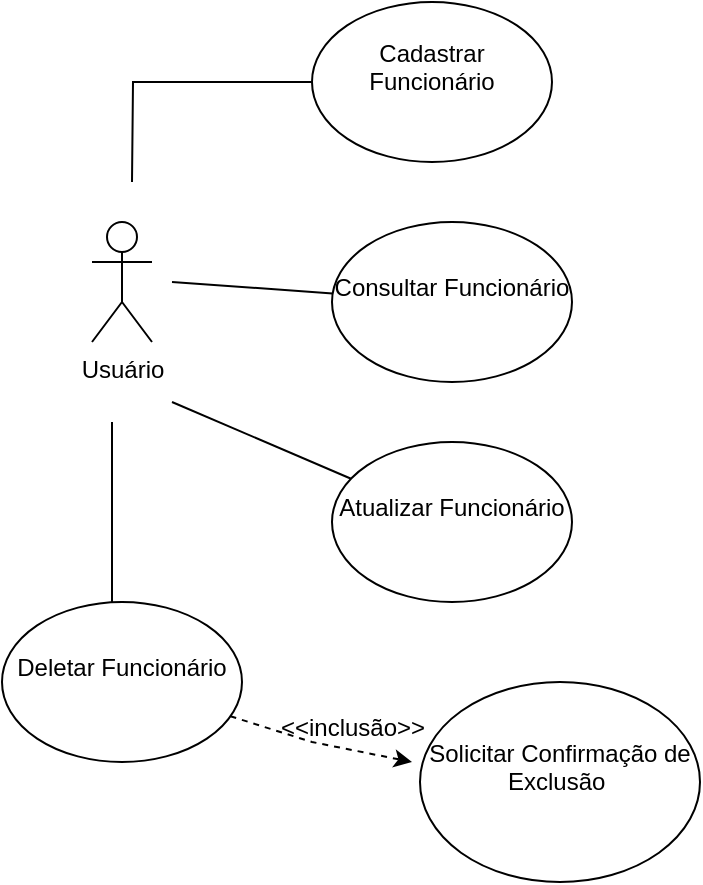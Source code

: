 <mxfile version="24.8.3" pages="3">
  <diagram name="Página-1" id="IevR8n8IGhwJeJifm0HI">
    <mxGraphModel dx="1434" dy="772" grid="1" gridSize="10" guides="1" tooltips="1" connect="1" arrows="1" fold="1" page="1" pageScale="1" pageWidth="827" pageHeight="1169" math="0" shadow="0">
      <root>
        <mxCell id="0" />
        <mxCell id="1" parent="0" />
        <mxCell id="CCyiiPosAExVwUWFHf0E-1" value="&lt;div&gt;Usuário&lt;/div&gt;&lt;div&gt;&lt;br&gt;&lt;/div&gt;" style="shape=umlActor;html=1;verticalLabelPosition=bottom;verticalAlign=top;align=center;" vertex="1" parent="1">
          <mxGeometry x="110" y="110" width="30" height="60" as="geometry" />
        </mxCell>
        <mxCell id="CCyiiPosAExVwUWFHf0E-7" style="edgeStyle=orthogonalEdgeStyle;rounded=0;orthogonalLoop=1;jettySize=auto;html=1;endArrow=none;endFill=0;" edge="1" parent="1" source="CCyiiPosAExVwUWFHf0E-2">
          <mxGeometry relative="1" as="geometry">
            <mxPoint x="130" y="90" as="targetPoint" />
          </mxGeometry>
        </mxCell>
        <mxCell id="CCyiiPosAExVwUWFHf0E-2" value="Cadastrar Funcionário&lt;div&gt;&lt;br&gt;&lt;/div&gt;" style="ellipse;whiteSpace=wrap;html=1;" vertex="1" parent="1">
          <mxGeometry x="220" width="120" height="80" as="geometry" />
        </mxCell>
        <mxCell id="CCyiiPosAExVwUWFHf0E-9" style="rounded=0;orthogonalLoop=1;jettySize=auto;html=1;endArrow=none;endFill=0;" edge="1" parent="1" source="CCyiiPosAExVwUWFHf0E-3">
          <mxGeometry relative="1" as="geometry">
            <mxPoint x="150" y="140" as="targetPoint" />
          </mxGeometry>
        </mxCell>
        <mxCell id="CCyiiPosAExVwUWFHf0E-3" value="Consultar Funcionário&lt;div&gt;&lt;br&gt;&lt;/div&gt;" style="ellipse;whiteSpace=wrap;html=1;" vertex="1" parent="1">
          <mxGeometry x="230" y="110" width="120" height="80" as="geometry" />
        </mxCell>
        <mxCell id="CCyiiPosAExVwUWFHf0E-10" style="rounded=0;orthogonalLoop=1;jettySize=auto;html=1;endArrow=none;endFill=0;" edge="1" parent="1" source="CCyiiPosAExVwUWFHf0E-4">
          <mxGeometry relative="1" as="geometry">
            <mxPoint x="150" y="200" as="targetPoint" />
          </mxGeometry>
        </mxCell>
        <mxCell id="CCyiiPosAExVwUWFHf0E-4" value="Atualizar Funcionário&lt;div&gt;&lt;br&gt;&lt;/div&gt;" style="ellipse;whiteSpace=wrap;html=1;" vertex="1" parent="1">
          <mxGeometry x="230" y="220" width="120" height="80" as="geometry" />
        </mxCell>
        <mxCell id="CCyiiPosAExVwUWFHf0E-5" value="Solicitar Confirmação de Exclusão&amp;nbsp;&lt;div&gt;&lt;br&gt;&lt;/div&gt;" style="ellipse;whiteSpace=wrap;html=1;" vertex="1" parent="1">
          <mxGeometry x="274" y="340" width="140" height="100" as="geometry" />
        </mxCell>
        <mxCell id="CCyiiPosAExVwUWFHf0E-11" style="rounded=0;orthogonalLoop=1;jettySize=auto;html=1;endArrow=none;endFill=0;" edge="1" parent="1">
          <mxGeometry relative="1" as="geometry">
            <mxPoint x="120" y="210" as="targetPoint" />
            <mxPoint x="120" y="310" as="sourcePoint" />
          </mxGeometry>
        </mxCell>
        <mxCell id="4ZOl50Vd5NmkhNTzHedt-1" style="rounded=0;orthogonalLoop=1;jettySize=auto;html=1;dashed=1;" edge="1" parent="1" source="CCyiiPosAExVwUWFHf0E-6">
          <mxGeometry relative="1" as="geometry">
            <mxPoint x="270" y="380" as="targetPoint" />
            <Array as="points">
              <mxPoint x="220" y="370" />
            </Array>
          </mxGeometry>
        </mxCell>
        <mxCell id="CCyiiPosAExVwUWFHf0E-6" value="Deletar Funcionário&lt;div&gt;&lt;br&gt;&lt;/div&gt;" style="ellipse;whiteSpace=wrap;html=1;" vertex="1" parent="1">
          <mxGeometry x="65" y="300" width="120" height="80" as="geometry" />
        </mxCell>
        <mxCell id="4ZOl50Vd5NmkhNTzHedt-2" value="&lt;div&gt;&amp;lt;&amp;lt;inclusão&amp;gt;&amp;gt;&lt;/div&gt;&lt;div&gt;&lt;br&gt;&lt;/div&gt;" style="text;html=1;align=center;verticalAlign=middle;resizable=0;points=[];autosize=1;strokeColor=none;fillColor=none;" vertex="1" parent="1">
          <mxGeometry x="190" y="350" width="100" height="40" as="geometry" />
        </mxCell>
      </root>
    </mxGraphModel>
  </diagram>
  <diagram name="Cópia do Página-1" id="t2Hr39COg41Ebl1TkBH4">
    <mxGraphModel dx="1434" dy="772" grid="1" gridSize="10" guides="1" tooltips="1" connect="1" arrows="1" fold="1" page="1" pageScale="1" pageWidth="827" pageHeight="1169" math="0" shadow="0">
      <root>
        <mxCell id="TIda4UGEEf4xdUoyCZQs-0" />
        <mxCell id="TIda4UGEEf4xdUoyCZQs-1" parent="TIda4UGEEf4xdUoyCZQs-0" />
        <mxCell id="TIda4UGEEf4xdUoyCZQs-2" value="Usuario&lt;div&gt;&lt;br&gt;&lt;/div&gt;" style="shape=umlActor;html=1;verticalLabelPosition=bottom;verticalAlign=top;align=center;" vertex="1" parent="TIda4UGEEf4xdUoyCZQs-1">
          <mxGeometry x="110" y="110" width="30" height="60" as="geometry" />
        </mxCell>
        <mxCell id="TIda4UGEEf4xdUoyCZQs-3" style="edgeStyle=orthogonalEdgeStyle;rounded=0;orthogonalLoop=1;jettySize=auto;html=1;endArrow=none;endFill=0;" edge="1" parent="TIda4UGEEf4xdUoyCZQs-1" source="TIda4UGEEf4xdUoyCZQs-4">
          <mxGeometry relative="1" as="geometry">
            <mxPoint x="130" y="90" as="targetPoint" />
          </mxGeometry>
        </mxCell>
        <mxCell id="TIda4UGEEf4xdUoyCZQs-4" value="Cadastrar Funcionário&lt;div&gt;&lt;br&gt;&lt;/div&gt;" style="ellipse;whiteSpace=wrap;html=1;" vertex="1" parent="TIda4UGEEf4xdUoyCZQs-1">
          <mxGeometry x="220" width="120" height="80" as="geometry" />
        </mxCell>
        <mxCell id="TIda4UGEEf4xdUoyCZQs-5" style="rounded=0;orthogonalLoop=1;jettySize=auto;html=1;endArrow=none;endFill=0;" edge="1" parent="TIda4UGEEf4xdUoyCZQs-1" source="TIda4UGEEf4xdUoyCZQs-6">
          <mxGeometry relative="1" as="geometry">
            <mxPoint x="150" y="140" as="targetPoint" />
          </mxGeometry>
        </mxCell>
        <mxCell id="TIda4UGEEf4xdUoyCZQs-6" value="Consultar Funcionário&lt;div&gt;&lt;br&gt;&lt;/div&gt;" style="ellipse;whiteSpace=wrap;html=1;" vertex="1" parent="TIda4UGEEf4xdUoyCZQs-1">
          <mxGeometry x="230" y="110" width="120" height="80" as="geometry" />
        </mxCell>
        <mxCell id="TIda4UGEEf4xdUoyCZQs-7" style="rounded=0;orthogonalLoop=1;jettySize=auto;html=1;endArrow=none;endFill=0;" edge="1" parent="TIda4UGEEf4xdUoyCZQs-1" source="TIda4UGEEf4xdUoyCZQs-8">
          <mxGeometry relative="1" as="geometry">
            <mxPoint x="150" y="200" as="targetPoint" />
          </mxGeometry>
        </mxCell>
        <mxCell id="TIda4UGEEf4xdUoyCZQs-8" value="Atualizar Funcionário&lt;div&gt;&lt;br&gt;&lt;/div&gt;" style="ellipse;whiteSpace=wrap;html=1;" vertex="1" parent="TIda4UGEEf4xdUoyCZQs-1">
          <mxGeometry x="230" y="220" width="120" height="80" as="geometry" />
        </mxCell>
        <mxCell id="TIda4UGEEf4xdUoyCZQs-9" value="Solicitar Confirmação de Exclusão&amp;nbsp;&lt;div&gt;&lt;br&gt;&lt;/div&gt;" style="ellipse;whiteSpace=wrap;html=1;" vertex="1" parent="TIda4UGEEf4xdUoyCZQs-1">
          <mxGeometry x="220" y="330" width="140" height="100" as="geometry" />
        </mxCell>
        <mxCell id="TIda4UGEEf4xdUoyCZQs-10" style="rounded=0;orthogonalLoop=1;jettySize=auto;html=1;endArrow=none;endFill=0;" edge="1" parent="TIda4UGEEf4xdUoyCZQs-1">
          <mxGeometry relative="1" as="geometry">
            <mxPoint x="120" y="210" as="targetPoint" />
            <mxPoint x="120" y="310" as="sourcePoint" />
          </mxGeometry>
        </mxCell>
        <mxCell id="TIda4UGEEf4xdUoyCZQs-11" value="Deletar Funcionário&lt;div&gt;&lt;br&gt;&lt;/div&gt;" style="ellipse;whiteSpace=wrap;html=1;" vertex="1" parent="TIda4UGEEf4xdUoyCZQs-1">
          <mxGeometry x="65" y="310" width="120" height="80" as="geometry" />
        </mxCell>
      </root>
    </mxGraphModel>
  </diagram>
  <diagram name="Cópia do Página-1" id="lPLtVJ7jTbb96DSH3VrZ">
    <mxGraphModel dx="1434" dy="772" grid="1" gridSize="10" guides="1" tooltips="1" connect="1" arrows="1" fold="1" page="1" pageScale="1" pageWidth="827" pageHeight="1169" math="0" shadow="0">
      <root>
        <mxCell id="zwsIljeFHzPesQmUYNcj-0" />
        <mxCell id="zwsIljeFHzPesQmUYNcj-1" parent="zwsIljeFHzPesQmUYNcj-0" />
        <mxCell id="zwsIljeFHzPesQmUYNcj-2" value="Usuario&lt;div&gt;&lt;br&gt;&lt;/div&gt;" style="shape=umlActor;html=1;verticalLabelPosition=bottom;verticalAlign=top;align=center;" vertex="1" parent="zwsIljeFHzPesQmUYNcj-1">
          <mxGeometry x="110" y="110" width="30" height="60" as="geometry" />
        </mxCell>
        <mxCell id="zwsIljeFHzPesQmUYNcj-3" style="edgeStyle=orthogonalEdgeStyle;rounded=0;orthogonalLoop=1;jettySize=auto;html=1;endArrow=none;endFill=0;" edge="1" parent="zwsIljeFHzPesQmUYNcj-1" source="zwsIljeFHzPesQmUYNcj-4">
          <mxGeometry relative="1" as="geometry">
            <mxPoint x="130" y="90" as="targetPoint" />
          </mxGeometry>
        </mxCell>
        <mxCell id="zwsIljeFHzPesQmUYNcj-4" value="Cadastrar Funcionário&lt;div&gt;&lt;br&gt;&lt;/div&gt;" style="ellipse;whiteSpace=wrap;html=1;" vertex="1" parent="zwsIljeFHzPesQmUYNcj-1">
          <mxGeometry x="220" width="120" height="80" as="geometry" />
        </mxCell>
        <mxCell id="zwsIljeFHzPesQmUYNcj-5" style="rounded=0;orthogonalLoop=1;jettySize=auto;html=1;endArrow=none;endFill=0;" edge="1" parent="zwsIljeFHzPesQmUYNcj-1" source="zwsIljeFHzPesQmUYNcj-6">
          <mxGeometry relative="1" as="geometry">
            <mxPoint x="150" y="140" as="targetPoint" />
          </mxGeometry>
        </mxCell>
        <mxCell id="zwsIljeFHzPesQmUYNcj-6" value="Consultar Funcionário&lt;div&gt;&lt;br&gt;&lt;/div&gt;" style="ellipse;whiteSpace=wrap;html=1;" vertex="1" parent="zwsIljeFHzPesQmUYNcj-1">
          <mxGeometry x="230" y="110" width="120" height="80" as="geometry" />
        </mxCell>
        <mxCell id="zwsIljeFHzPesQmUYNcj-7" style="rounded=0;orthogonalLoop=1;jettySize=auto;html=1;endArrow=none;endFill=0;" edge="1" parent="zwsIljeFHzPesQmUYNcj-1" source="zwsIljeFHzPesQmUYNcj-8">
          <mxGeometry relative="1" as="geometry">
            <mxPoint x="150" y="200" as="targetPoint" />
          </mxGeometry>
        </mxCell>
        <mxCell id="zwsIljeFHzPesQmUYNcj-8" value="Atualizar Funcionário&lt;div&gt;&lt;br&gt;&lt;/div&gt;" style="ellipse;whiteSpace=wrap;html=1;" vertex="1" parent="zwsIljeFHzPesQmUYNcj-1">
          <mxGeometry x="230" y="220" width="120" height="80" as="geometry" />
        </mxCell>
        <mxCell id="zwsIljeFHzPesQmUYNcj-9" value="Solicitar Confirmação de Exclusão&amp;nbsp;&lt;div&gt;&lt;br&gt;&lt;/div&gt;" style="ellipse;whiteSpace=wrap;html=1;" vertex="1" parent="zwsIljeFHzPesQmUYNcj-1">
          <mxGeometry x="220" y="330" width="140" height="100" as="geometry" />
        </mxCell>
        <mxCell id="zwsIljeFHzPesQmUYNcj-10" style="rounded=0;orthogonalLoop=1;jettySize=auto;html=1;endArrow=none;endFill=0;" edge="1" parent="zwsIljeFHzPesQmUYNcj-1">
          <mxGeometry relative="1" as="geometry">
            <mxPoint x="120" y="210" as="targetPoint" />
            <mxPoint x="120" y="310" as="sourcePoint" />
          </mxGeometry>
        </mxCell>
        <mxCell id="zwsIljeFHzPesQmUYNcj-11" value="Deletar Funcionário&lt;div&gt;&lt;br&gt;&lt;/div&gt;" style="ellipse;whiteSpace=wrap;html=1;" vertex="1" parent="zwsIljeFHzPesQmUYNcj-1">
          <mxGeometry x="65" y="310" width="120" height="80" as="geometry" />
        </mxCell>
      </root>
    </mxGraphModel>
  </diagram>
</mxfile>
